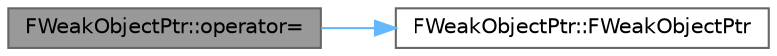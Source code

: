 digraph "FWeakObjectPtr::operator="
{
 // INTERACTIVE_SVG=YES
 // LATEX_PDF_SIZE
  bgcolor="transparent";
  edge [fontname=Helvetica,fontsize=10,labelfontname=Helvetica,labelfontsize=10];
  node [fontname=Helvetica,fontsize=10,shape=box,height=0.2,width=0.4];
  rankdir="LR";
  Node1 [id="Node000001",label="FWeakObjectPtr::operator=",height=0.2,width=0.4,color="gray40", fillcolor="grey60", style="filled", fontcolor="black",tooltip="Construct from another weak pointer."];
  Node1 -> Node2 [id="edge1_Node000001_Node000002",color="steelblue1",style="solid",tooltip=" "];
  Node2 [id="Node000002",label="FWeakObjectPtr::FWeakObjectPtr",height=0.2,width=0.4,color="grey40", fillcolor="white", style="filled",URL="$d2/dbe/structFWeakObjectPtr.html#a21b70dc55e196702cf162e24963447d2",tooltip=" "];
}
